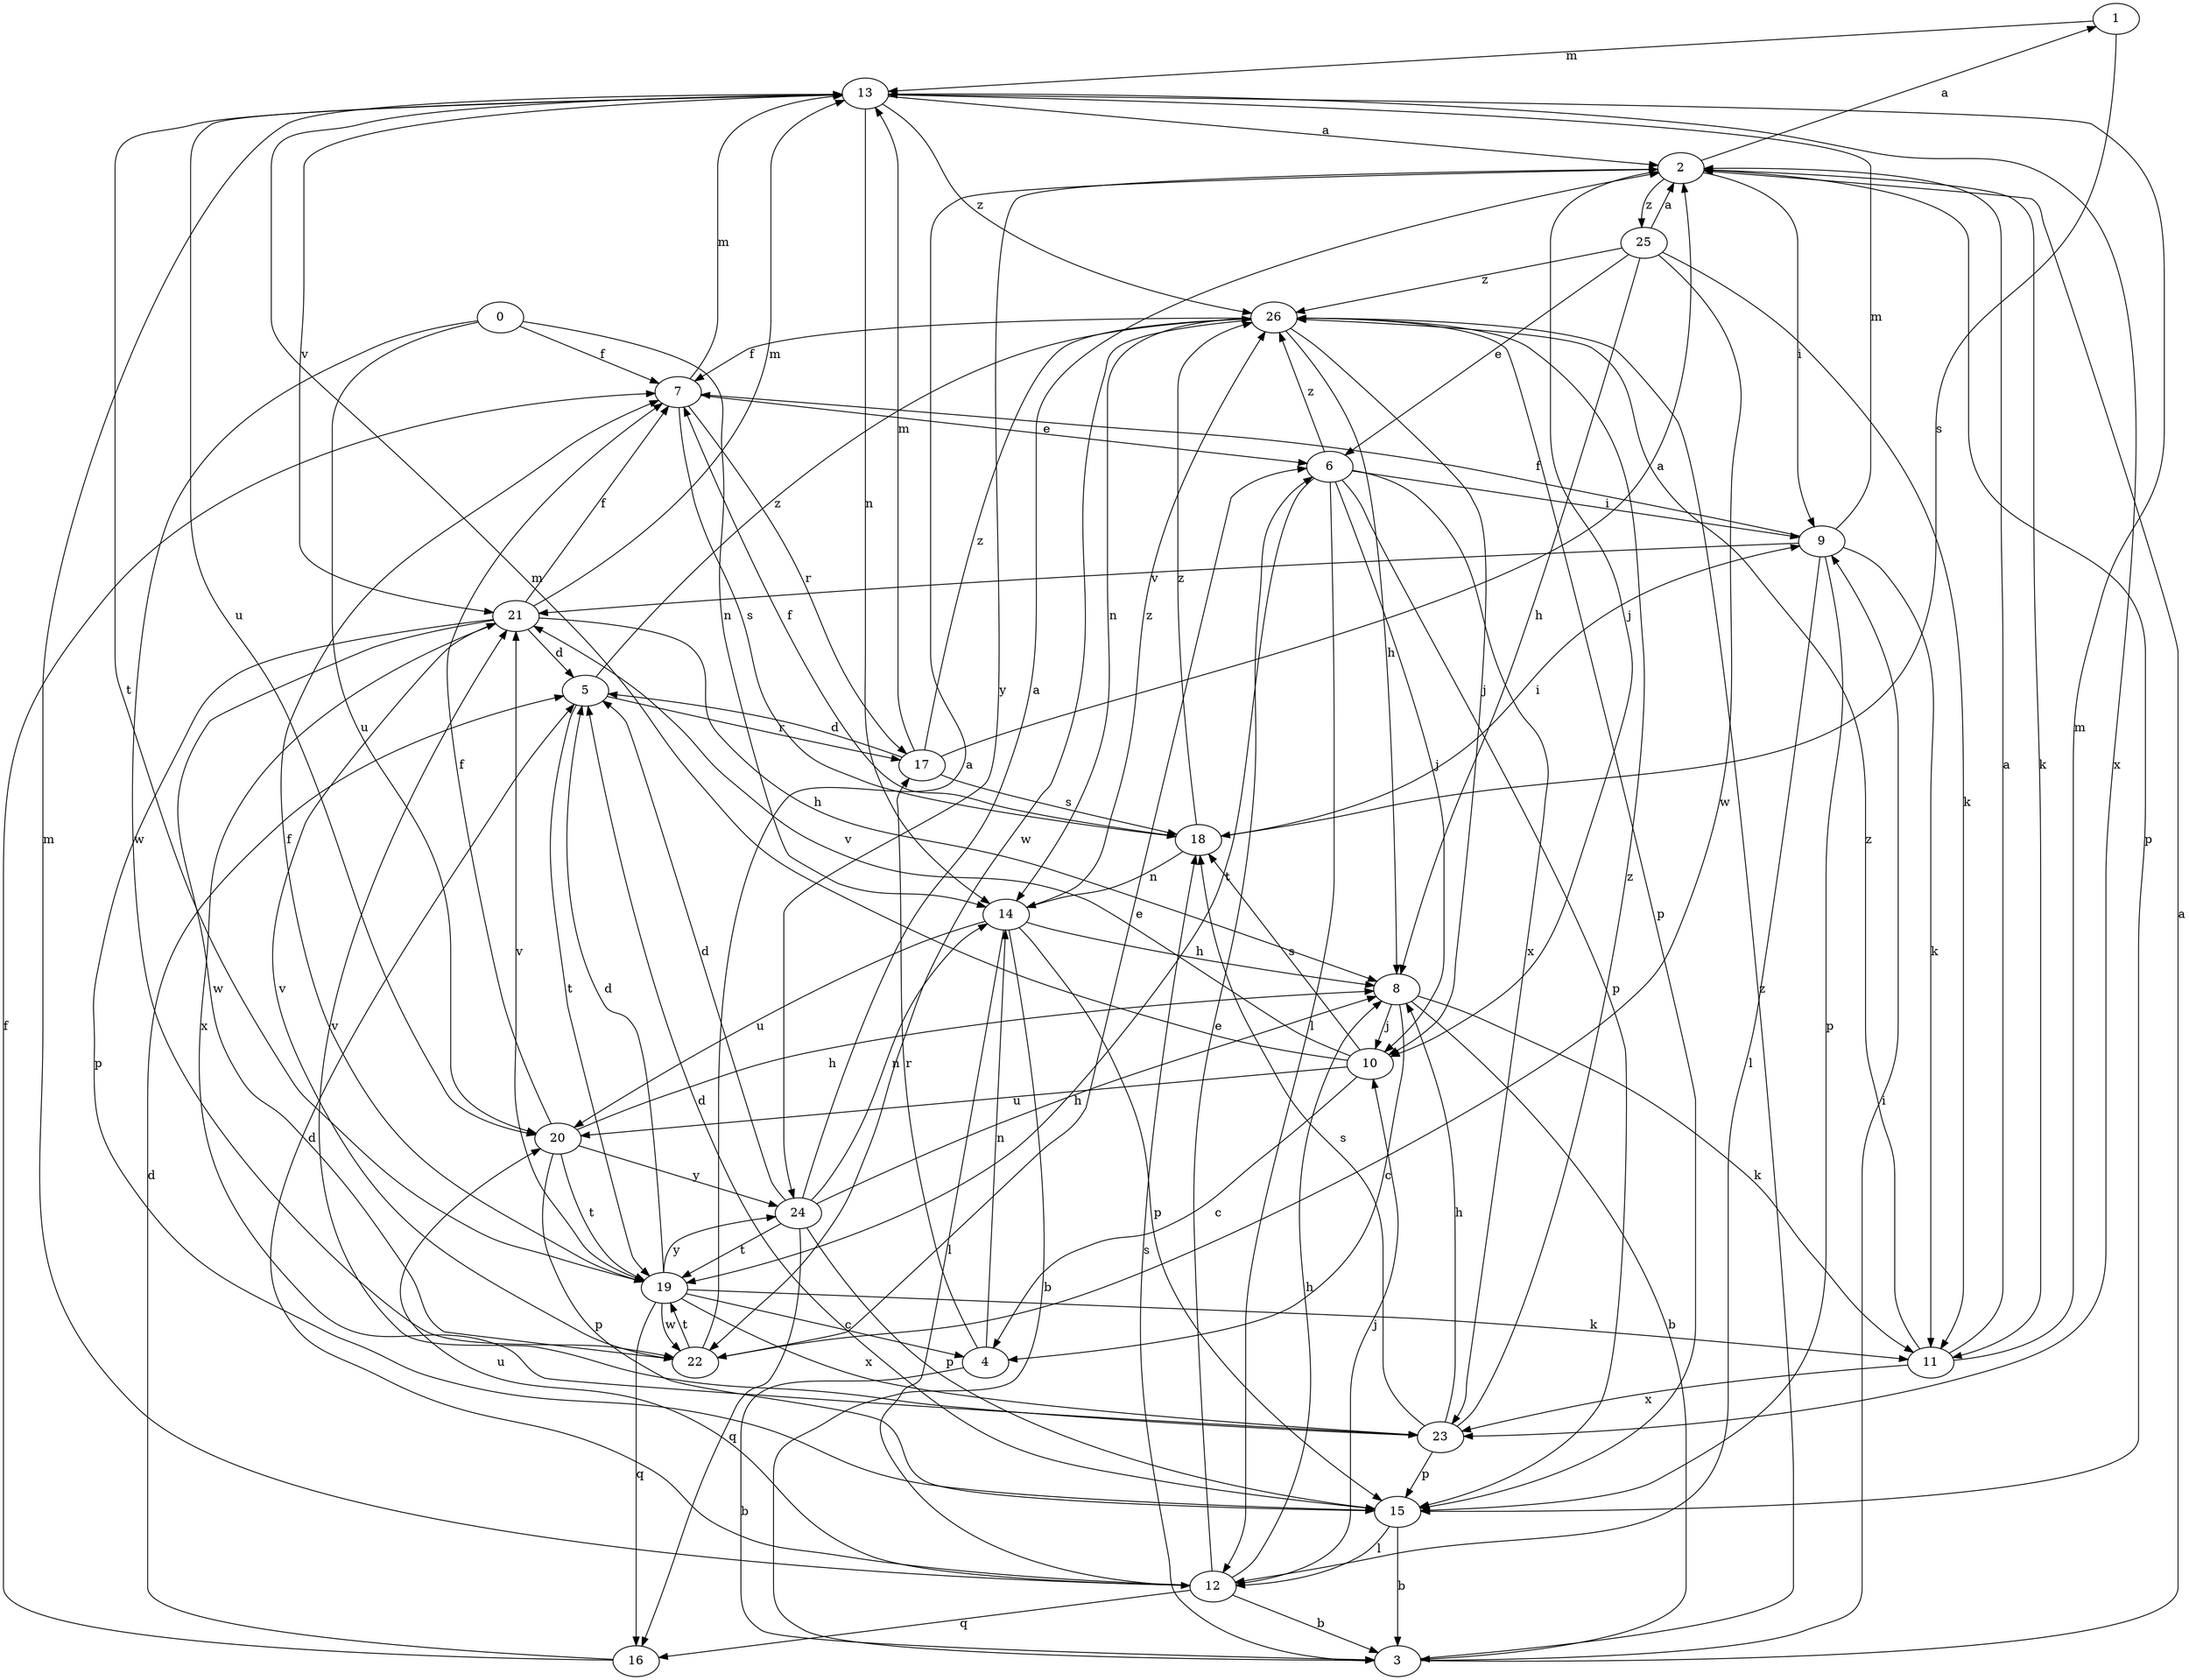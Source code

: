 strict digraph  {
1;
2;
3;
4;
5;
6;
7;
8;
9;
10;
11;
12;
13;
0;
14;
15;
16;
17;
18;
19;
20;
21;
22;
23;
24;
25;
26;
1 -> 13  [label=m];
1 -> 18  [label=s];
2 -> 1  [label=a];
2 -> 9  [label=i];
2 -> 10  [label=j];
2 -> 11  [label=k];
2 -> 15  [label=p];
2 -> 24  [label=y];
2 -> 25  [label=z];
3 -> 2  [label=a];
3 -> 9  [label=i];
3 -> 18  [label=s];
3 -> 26  [label=z];
4 -> 3  [label=b];
4 -> 14  [label=n];
4 -> 17  [label=r];
5 -> 17  [label=r];
5 -> 19  [label=t];
5 -> 26  [label=z];
6 -> 9  [label=i];
6 -> 10  [label=j];
6 -> 12  [label=l];
6 -> 15  [label=p];
6 -> 19  [label=t];
6 -> 23  [label=x];
6 -> 26  [label=z];
7 -> 6  [label=e];
7 -> 13  [label=m];
7 -> 17  [label=r];
7 -> 18  [label=s];
8 -> 3  [label=b];
8 -> 4  [label=c];
8 -> 10  [label=j];
8 -> 11  [label=k];
9 -> 7  [label=f];
9 -> 11  [label=k];
9 -> 12  [label=l];
9 -> 13  [label=m];
9 -> 15  [label=p];
9 -> 21  [label=v];
10 -> 4  [label=c];
10 -> 13  [label=m];
10 -> 18  [label=s];
10 -> 20  [label=u];
10 -> 21  [label=v];
11 -> 2  [label=a];
11 -> 13  [label=m];
11 -> 23  [label=x];
11 -> 26  [label=z];
12 -> 3  [label=b];
12 -> 5  [label=d];
12 -> 6  [label=e];
12 -> 8  [label=h];
12 -> 10  [label=j];
12 -> 13  [label=m];
12 -> 16  [label=q];
12 -> 20  [label=u];
13 -> 2  [label=a];
13 -> 14  [label=n];
13 -> 19  [label=t];
13 -> 20  [label=u];
13 -> 21  [label=v];
13 -> 23  [label=x];
13 -> 26  [label=z];
0 -> 7  [label=f];
0 -> 14  [label=n];
0 -> 20  [label=u];
0 -> 22  [label=w];
14 -> 3  [label=b];
14 -> 8  [label=h];
14 -> 12  [label=l];
14 -> 15  [label=p];
14 -> 20  [label=u];
14 -> 26  [label=z];
15 -> 3  [label=b];
15 -> 5  [label=d];
15 -> 12  [label=l];
16 -> 5  [label=d];
16 -> 7  [label=f];
17 -> 2  [label=a];
17 -> 5  [label=d];
17 -> 13  [label=m];
17 -> 18  [label=s];
17 -> 26  [label=z];
18 -> 7  [label=f];
18 -> 9  [label=i];
18 -> 14  [label=n];
18 -> 26  [label=z];
19 -> 4  [label=c];
19 -> 5  [label=d];
19 -> 7  [label=f];
19 -> 11  [label=k];
19 -> 16  [label=q];
19 -> 21  [label=v];
19 -> 22  [label=w];
19 -> 23  [label=x];
19 -> 24  [label=y];
20 -> 7  [label=f];
20 -> 8  [label=h];
20 -> 15  [label=p];
20 -> 19  [label=t];
20 -> 24  [label=y];
21 -> 5  [label=d];
21 -> 7  [label=f];
21 -> 8  [label=h];
21 -> 13  [label=m];
21 -> 15  [label=p];
21 -> 22  [label=w];
21 -> 23  [label=x];
22 -> 2  [label=a];
22 -> 6  [label=e];
22 -> 19  [label=t];
22 -> 21  [label=v];
23 -> 8  [label=h];
23 -> 15  [label=p];
23 -> 18  [label=s];
23 -> 21  [label=v];
23 -> 26  [label=z];
24 -> 2  [label=a];
24 -> 5  [label=d];
24 -> 8  [label=h];
24 -> 14  [label=n];
24 -> 15  [label=p];
24 -> 16  [label=q];
24 -> 19  [label=t];
25 -> 2  [label=a];
25 -> 6  [label=e];
25 -> 8  [label=h];
25 -> 11  [label=k];
25 -> 22  [label=w];
25 -> 26  [label=z];
26 -> 7  [label=f];
26 -> 8  [label=h];
26 -> 10  [label=j];
26 -> 14  [label=n];
26 -> 15  [label=p];
26 -> 22  [label=w];
}
